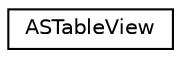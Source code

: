 digraph G
{
  edge [fontname="Helvetica",fontsize="10",labelfontname="Helvetica",labelfontsize="10"];
  node [fontname="Helvetica",fontsize="10",shape=record];
  rankdir="LR";
  Node1 [label="ASTableView",height=0.2,width=0.4,color="black", fillcolor="white", style="filled",URL="$interface_a_s_table_view.html"];
}
